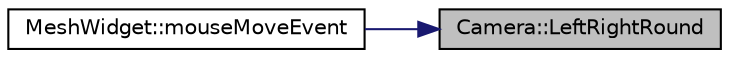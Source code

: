 digraph "Camera::LeftRightRound"
{
 // LATEX_PDF_SIZE
  edge [fontname="Helvetica",fontsize="10",labelfontname="Helvetica",labelfontsize="10"];
  node [fontname="Helvetica",fontsize="10",shape=record];
  rankdir="RL";
  Node1 [label="Camera::LeftRightRound",height=0.2,width=0.4,color="black", fillcolor="grey75", style="filled", fontcolor="black",tooltip="Rotates the camera relatively to the look-at point."];
  Node1 -> Node2 [dir="back",color="midnightblue",fontsize="10",style="solid",fontname="Helvetica"];
  Node2 [label="MeshWidget::mouseMoveEvent",height=0.2,width=0.4,color="black", fillcolor="white", style="filled",URL="$class_mesh_widget.html#aa31603f127bd195bcfa3a76b29034a48",tooltip="Process the mouse move events."];
}
